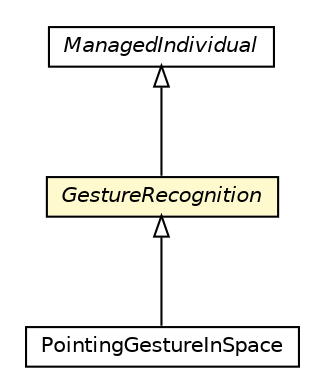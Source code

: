 #!/usr/local/bin/dot
#
# Class diagram 
# Generated by UMLGraph version R5_6-24-gf6e263 (http://www.umlgraph.org/)
#

digraph G {
	edge [fontname="Helvetica",fontsize=10,labelfontname="Helvetica",labelfontsize=10];
	node [fontname="Helvetica",fontsize=10,shape=plaintext];
	nodesep=0.25;
	ranksep=0.5;
	// org.universAAL.ontology.gesture.pointing.PointingGestureInSpace
	c177481 [label=<<table title="org.universAAL.ontology.gesture.pointing.PointingGestureInSpace" border="0" cellborder="1" cellspacing="0" cellpadding="2" port="p" href="./PointingGestureInSpace.html">
		<tr><td><table border="0" cellspacing="0" cellpadding="1">
<tr><td align="center" balign="center"> PointingGestureInSpace </td></tr>
		</table></td></tr>
		</table>>, URL="./PointingGestureInSpace.html", fontname="Helvetica", fontcolor="black", fontsize=10.0];
	// org.universAAL.ontology.gesture.pointing.GestureRecognition
	c177482 [label=<<table title="org.universAAL.ontology.gesture.pointing.GestureRecognition" border="0" cellborder="1" cellspacing="0" cellpadding="2" port="p" bgcolor="lemonChiffon" href="./GestureRecognition.html">
		<tr><td><table border="0" cellspacing="0" cellpadding="1">
<tr><td align="center" balign="center"><font face="Helvetica-Oblique"> GestureRecognition </font></td></tr>
		</table></td></tr>
		</table>>, URL="./GestureRecognition.html", fontname="Helvetica", fontcolor="black", fontsize=10.0];
	//org.universAAL.ontology.gesture.pointing.PointingGestureInSpace extends org.universAAL.ontology.gesture.pointing.GestureRecognition
	c177482:p -> c177481:p [dir=back,arrowtail=empty];
	//org.universAAL.ontology.gesture.pointing.GestureRecognition extends org.universAAL.middleware.owl.ManagedIndividual
	c177705:p -> c177482:p [dir=back,arrowtail=empty];
	// org.universAAL.middleware.owl.ManagedIndividual
	c177705 [label=<<table title="org.universAAL.middleware.owl.ManagedIndividual" border="0" cellborder="1" cellspacing="0" cellpadding="2" port="p" href="http://java.sun.com/j2se/1.4.2/docs/api/org/universAAL/middleware/owl/ManagedIndividual.html">
		<tr><td><table border="0" cellspacing="0" cellpadding="1">
<tr><td align="center" balign="center"><font face="Helvetica-Oblique"> ManagedIndividual </font></td></tr>
		</table></td></tr>
		</table>>, URL="http://java.sun.com/j2se/1.4.2/docs/api/org/universAAL/middleware/owl/ManagedIndividual.html", fontname="Helvetica", fontcolor="black", fontsize=10.0];
}

